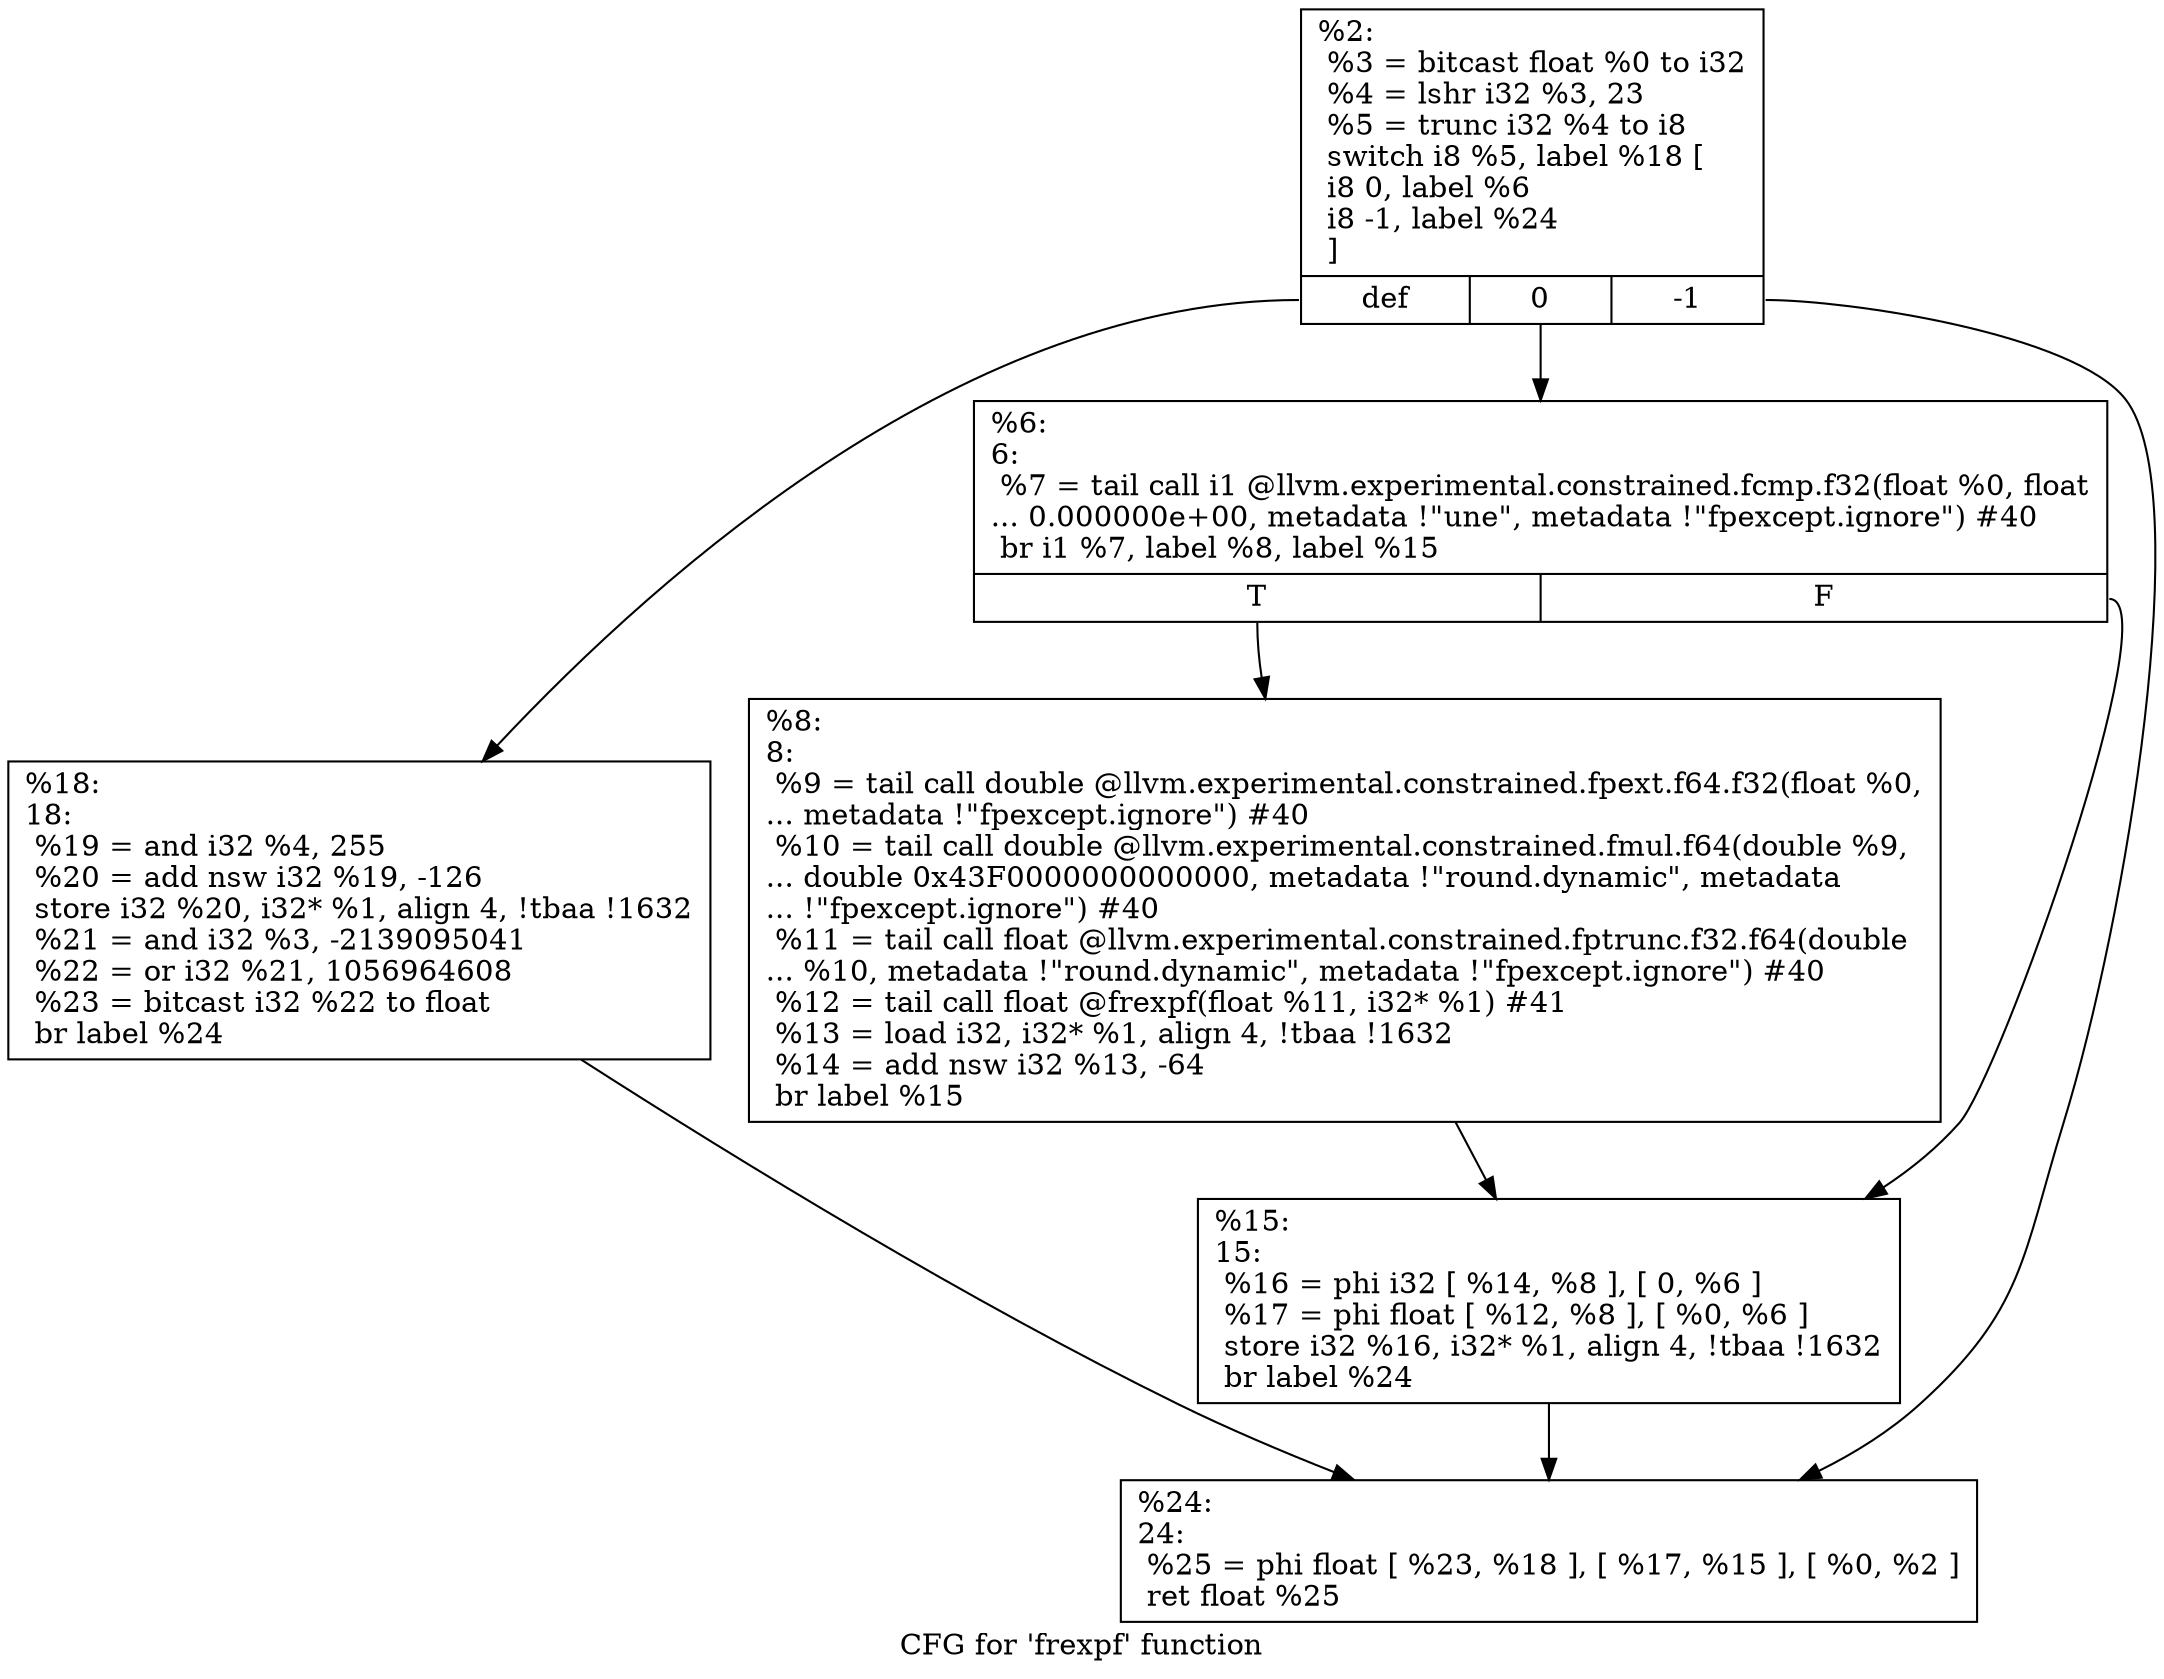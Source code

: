 digraph "CFG for 'frexpf' function" {
	label="CFG for 'frexpf' function";

	Node0x1eed500 [shape=record,label="{%2:\l  %3 = bitcast float %0 to i32\l  %4 = lshr i32 %3, 23\l  %5 = trunc i32 %4 to i8\l  switch i8 %5, label %18 [\l    i8 0, label %6\l    i8 -1, label %24\l  ]\l|{<s0>def|<s1>0|<s2>-1}}"];
	Node0x1eed500:s0 -> Node0x1eed6e0;
	Node0x1eed500:s1 -> Node0x1eed5f0;
	Node0x1eed500:s2 -> Node0x1eed730;
	Node0x1eed5f0 [shape=record,label="{%6:\l6:                                                \l  %7 = tail call i1 @llvm.experimental.constrained.fcmp.f32(float %0, float\l... 0.000000e+00, metadata !\"une\", metadata !\"fpexcept.ignore\") #40\l  br i1 %7, label %8, label %15\l|{<s0>T|<s1>F}}"];
	Node0x1eed5f0:s0 -> Node0x1eed640;
	Node0x1eed5f0:s1 -> Node0x1eed690;
	Node0x1eed640 [shape=record,label="{%8:\l8:                                                \l  %9 = tail call double @llvm.experimental.constrained.fpext.f64.f32(float %0,\l... metadata !\"fpexcept.ignore\") #40\l  %10 = tail call double @llvm.experimental.constrained.fmul.f64(double %9,\l... double 0x43F0000000000000, metadata !\"round.dynamic\", metadata\l... !\"fpexcept.ignore\") #40\l  %11 = tail call float @llvm.experimental.constrained.fptrunc.f32.f64(double\l... %10, metadata !\"round.dynamic\", metadata !\"fpexcept.ignore\") #40\l  %12 = tail call float @frexpf(float %11, i32* %1) #41\l  %13 = load i32, i32* %1, align 4, !tbaa !1632\l  %14 = add nsw i32 %13, -64\l  br label %15\l}"];
	Node0x1eed640 -> Node0x1eed690;
	Node0x1eed690 [shape=record,label="{%15:\l15:                                               \l  %16 = phi i32 [ %14, %8 ], [ 0, %6 ]\l  %17 = phi float [ %12, %8 ], [ %0, %6 ]\l  store i32 %16, i32* %1, align 4, !tbaa !1632\l  br label %24\l}"];
	Node0x1eed690 -> Node0x1eed730;
	Node0x1eed6e0 [shape=record,label="{%18:\l18:                                               \l  %19 = and i32 %4, 255\l  %20 = add nsw i32 %19, -126\l  store i32 %20, i32* %1, align 4, !tbaa !1632\l  %21 = and i32 %3, -2139095041\l  %22 = or i32 %21, 1056964608\l  %23 = bitcast i32 %22 to float\l  br label %24\l}"];
	Node0x1eed6e0 -> Node0x1eed730;
	Node0x1eed730 [shape=record,label="{%24:\l24:                                               \l  %25 = phi float [ %23, %18 ], [ %17, %15 ], [ %0, %2 ]\l  ret float %25\l}"];
}
